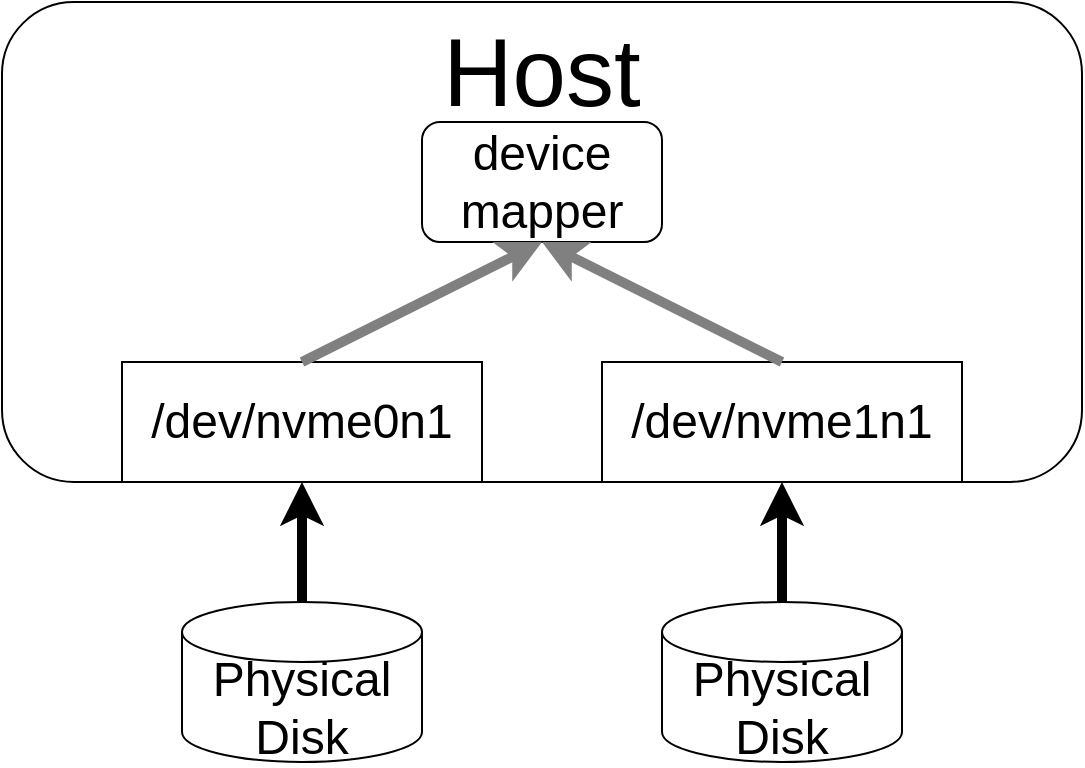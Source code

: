 <mxfile version="23.1.5" type="device">
  <diagram name="Page-1" id="okQUsLcCIn6qNMJXYvbM">
    <mxGraphModel dx="4580" dy="1203" grid="1" gridSize="10" guides="1" tooltips="1" connect="1" arrows="1" fold="1" page="1" pageScale="1" pageWidth="850" pageHeight="1100" math="0" shadow="0">
      <root>
        <mxCell id="0" />
        <mxCell id="1" parent="0" />
        <mxCell id="vkioKFIhYw0de9d4MXof-1" value="&lt;font style=&quot;font-size: 48px;&quot;&gt;Host&lt;/font&gt;" style="rounded=1;whiteSpace=wrap;html=1;verticalAlign=top;" parent="1" vertex="1">
          <mxGeometry x="-1470" y="460" width="540" height="240" as="geometry" />
        </mxCell>
        <mxCell id="vkioKFIhYw0de9d4MXof-2" value="&lt;font style=&quot;font-size: 24px;&quot;&gt;Physical&lt;br&gt;Disk&lt;/font&gt;" style="shape=cylinder3;whiteSpace=wrap;html=1;boundedLbl=1;backgroundOutline=1;size=15;" parent="1" vertex="1">
          <mxGeometry x="-1380" y="760" width="120" height="80" as="geometry" />
        </mxCell>
        <mxCell id="vkioKFIhYw0de9d4MXof-3" value="&lt;font style=&quot;font-size: 24px;&quot;&gt;Physical&lt;br&gt;Disk&lt;/font&gt;" style="shape=cylinder3;whiteSpace=wrap;html=1;boundedLbl=1;backgroundOutline=1;size=15;" parent="1" vertex="1">
          <mxGeometry x="-1140" y="760" width="120" height="80" as="geometry" />
        </mxCell>
        <mxCell id="vkioKFIhYw0de9d4MXof-5" value="&lt;font style=&quot;font-size: 24px;&quot;&gt;/dev/nvme0n1&lt;br&gt;&lt;/font&gt;" style="rounded=0;whiteSpace=wrap;html=1;" parent="1" vertex="1">
          <mxGeometry x="-1410" y="640" width="180" height="60" as="geometry" />
        </mxCell>
        <mxCell id="vkioKFIhYw0de9d4MXof-8" value="" style="endArrow=classic;html=1;rounded=0;strokeWidth=5;strokeColor=#000000;exitX=0.5;exitY=0;exitDx=0;exitDy=0;exitPerimeter=0;entryX=0.5;entryY=1;entryDx=0;entryDy=0;" parent="1" source="vkioKFIhYw0de9d4MXof-3" target="ueIjF3PpHAWbO-Qc0I8r-2" edge="1">
          <mxGeometry width="50" height="50" relative="1" as="geometry">
            <mxPoint x="-1040" y="690" as="sourcePoint" />
            <mxPoint x="-990" y="640" as="targetPoint" />
          </mxGeometry>
        </mxCell>
        <mxCell id="vkioKFIhYw0de9d4MXof-9" value="" style="endArrow=classic;html=1;rounded=0;strokeWidth=5;strokeColor=#000000;exitX=0.5;exitY=0;exitDx=0;exitDy=0;exitPerimeter=0;entryX=0.5;entryY=1;entryDx=0;entryDy=0;" parent="1" source="vkioKFIhYw0de9d4MXof-2" target="vkioKFIhYw0de9d4MXof-5" edge="1">
          <mxGeometry width="50" height="50" relative="1" as="geometry">
            <mxPoint x="-1450" y="720" as="sourcePoint" />
            <mxPoint x="-1400" y="670" as="targetPoint" />
          </mxGeometry>
        </mxCell>
        <mxCell id="ueIjF3PpHAWbO-Qc0I8r-2" value="&lt;font style=&quot;font-size: 24px;&quot;&gt;/dev/nvme1n1&lt;br&gt;&lt;/font&gt;" style="rounded=0;whiteSpace=wrap;html=1;" vertex="1" parent="1">
          <mxGeometry x="-1170" y="640" width="180" height="60" as="geometry" />
        </mxCell>
        <mxCell id="ueIjF3PpHAWbO-Qc0I8r-4" value="&lt;font style=&quot;font-size: 24px;&quot;&gt;device mapper&lt;/font&gt;" style="rounded=1;whiteSpace=wrap;html=1;" vertex="1" parent="1">
          <mxGeometry x="-1260" y="520" width="120" height="60" as="geometry" />
        </mxCell>
        <mxCell id="ueIjF3PpHAWbO-Qc0I8r-5" value="" style="endArrow=classic;html=1;rounded=0;strokeWidth=5;strokeColor=#808080;exitX=0.5;exitY=0;exitDx=0;exitDy=0;entryX=0.5;entryY=1;entryDx=0;entryDy=0;" edge="1" parent="1" source="vkioKFIhYw0de9d4MXof-5" target="ueIjF3PpHAWbO-Qc0I8r-4">
          <mxGeometry width="50" height="50" relative="1" as="geometry">
            <mxPoint x="-1540" y="770" as="sourcePoint" />
            <mxPoint x="-1540" y="710" as="targetPoint" />
          </mxGeometry>
        </mxCell>
        <mxCell id="ueIjF3PpHAWbO-Qc0I8r-6" value="" style="endArrow=classic;html=1;rounded=0;strokeWidth=5;strokeColor=#808080;exitX=0.5;exitY=0;exitDx=0;exitDy=0;entryX=0.5;entryY=1;entryDx=0;entryDy=0;" edge="1" parent="1" source="ueIjF3PpHAWbO-Qc0I8r-2" target="ueIjF3PpHAWbO-Qc0I8r-4">
          <mxGeometry width="50" height="50" relative="1" as="geometry">
            <mxPoint x="-1200.5" y="810" as="sourcePoint" />
            <mxPoint x="-1200.5" y="750" as="targetPoint" />
          </mxGeometry>
        </mxCell>
      </root>
    </mxGraphModel>
  </diagram>
</mxfile>
